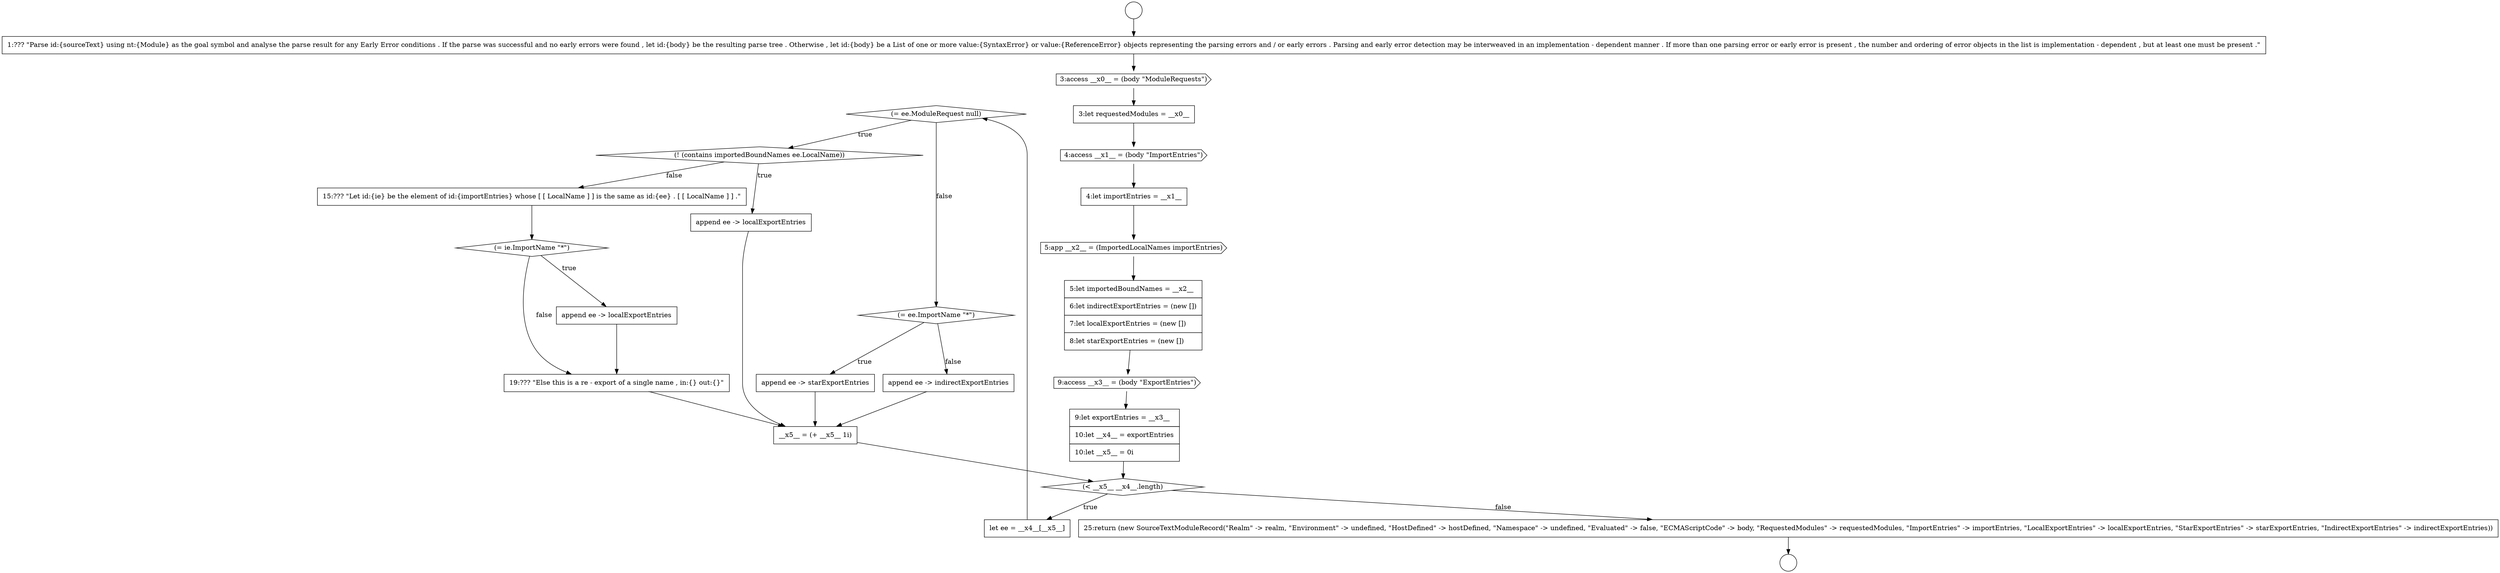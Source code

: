 digraph {
  node9929 [shape=diamond, label=<<font color="black">(= ee.ModuleRequest null)</font>> color="black" fillcolor="white" style=filled]
  node9933 [shape=diamond, label=<<font color="black">(= ie.ImportName &quot;*&quot;)</font>> color="black" fillcolor="white" style=filled]
  node9938 [shape=none, margin=0, label=<<font color="black">
    <table border="0" cellborder="1" cellspacing="0" cellpadding="10">
      <tr><td align="left">append ee -&gt; indirectExportEntries</td></tr>
    </table>
  </font>> color="black" fillcolor="white" style=filled]
  node9917 [shape=circle label=" " color="black" fillcolor="white" style=filled]
  node9936 [shape=diamond, label=<<font color="black">(= ee.ImportName &quot;*&quot;)</font>> color="black" fillcolor="white" style=filled]
  node9932 [shape=none, margin=0, label=<<font color="black">
    <table border="0" cellborder="1" cellspacing="0" cellpadding="10">
      <tr><td align="left">15:??? &quot;Let id:{ie} be the element of id:{importEntries} whose [ [ LocalName ] ] is the same as id:{ee} . [ [ LocalName ] ] .&quot;</td></tr>
    </table>
  </font>> color="black" fillcolor="white" style=filled]
  node9925 [shape=cds, label=<<font color="black">9:access __x3__ = (body &quot;ExportEntries&quot;)</font>> color="black" fillcolor="white" style=filled]
  node9939 [shape=none, margin=0, label=<<font color="black">
    <table border="0" cellborder="1" cellspacing="0" cellpadding="10">
      <tr><td align="left">__x5__ = (+ __x5__ 1i)</td></tr>
    </table>
  </font>> color="black" fillcolor="white" style=filled]
  node9935 [shape=none, margin=0, label=<<font color="black">
    <table border="0" cellborder="1" cellspacing="0" cellpadding="10">
      <tr><td align="left">19:??? &quot;Else this is a re - export of a single name , in:{} out:{}&quot;</td></tr>
    </table>
  </font>> color="black" fillcolor="white" style=filled]
  node9920 [shape=none, margin=0, label=<<font color="black">
    <table border="0" cellborder="1" cellspacing="0" cellpadding="10">
      <tr><td align="left">3:let requestedModules = __x0__</td></tr>
    </table>
  </font>> color="black" fillcolor="white" style=filled]
  node9931 [shape=none, margin=0, label=<<font color="black">
    <table border="0" cellborder="1" cellspacing="0" cellpadding="10">
      <tr><td align="left">append ee -&gt; localExportEntries</td></tr>
    </table>
  </font>> color="black" fillcolor="white" style=filled]
  node9926 [shape=none, margin=0, label=<<font color="black">
    <table border="0" cellborder="1" cellspacing="0" cellpadding="10">
      <tr><td align="left">9:let exportEntries = __x3__</td></tr>
      <tr><td align="left">10:let __x4__ = exportEntries</td></tr>
      <tr><td align="left">10:let __x5__ = 0i</td></tr>
    </table>
  </font>> color="black" fillcolor="white" style=filled]
  node9930 [shape=diamond, label=<<font color="black">(! (contains importedBoundNames ee.LocalName))</font>> color="black" fillcolor="white" style=filled]
  node9919 [shape=cds, label=<<font color="black">3:access __x0__ = (body &quot;ModuleRequests&quot;)</font>> color="black" fillcolor="white" style=filled]
  node9927 [shape=diamond, label=<<font color="black">(&lt; __x5__ __x4__.length)</font>> color="black" fillcolor="white" style=filled]
  node9924 [shape=none, margin=0, label=<<font color="black">
    <table border="0" cellborder="1" cellspacing="0" cellpadding="10">
      <tr><td align="left">5:let importedBoundNames = __x2__</td></tr>
      <tr><td align="left">6:let indirectExportEntries = (new [])</td></tr>
      <tr><td align="left">7:let localExportEntries = (new [])</td></tr>
      <tr><td align="left">8:let starExportEntries = (new [])</td></tr>
    </table>
  </font>> color="black" fillcolor="white" style=filled]
  node9918 [shape=none, margin=0, label=<<font color="black">
    <table border="0" cellborder="1" cellspacing="0" cellpadding="10">
      <tr><td align="left">1:??? &quot;Parse id:{sourceText} using nt:{Module} as the goal symbol and analyse the parse result for any Early Error conditions . If the parse was successful and no early errors were found , let id:{body} be the resulting parse tree . Otherwise , let id:{body} be a List of one or more value:{SyntaxError} or value:{ReferenceError} objects representing the parsing errors and / or early errors . Parsing and early error detection may be interweaved in an implementation - dependent manner . If more than one parsing error or early error is present , the number and ordering of error objects in the list is implementation - dependent , but at least one must be present .&quot;</td></tr>
    </table>
  </font>> color="black" fillcolor="white" style=filled]
  node9928 [shape=none, margin=0, label=<<font color="black">
    <table border="0" cellborder="1" cellspacing="0" cellpadding="10">
      <tr><td align="left">let ee = __x4__[__x5__]</td></tr>
    </table>
  </font>> color="black" fillcolor="white" style=filled]
  node9923 [shape=cds, label=<<font color="black">5:app __x2__ = (ImportedLocalNames importEntries)</font>> color="black" fillcolor="white" style=filled]
  node9916 [shape=circle label=" " color="black" fillcolor="white" style=filled]
  node9921 [shape=cds, label=<<font color="black">4:access __x1__ = (body &quot;ImportEntries&quot;)</font>> color="black" fillcolor="white" style=filled]
  node9934 [shape=none, margin=0, label=<<font color="black">
    <table border="0" cellborder="1" cellspacing="0" cellpadding="10">
      <tr><td align="left">append ee -&gt; localExportEntries</td></tr>
    </table>
  </font>> color="black" fillcolor="white" style=filled]
  node9940 [shape=none, margin=0, label=<<font color="black">
    <table border="0" cellborder="1" cellspacing="0" cellpadding="10">
      <tr><td align="left">25:return (new SourceTextModuleRecord(&quot;Realm&quot; -&gt; realm, &quot;Environment&quot; -&gt; undefined, &quot;HostDefined&quot; -&gt; hostDefined, &quot;Namespace&quot; -&gt; undefined, &quot;Evaluated&quot; -&gt; false, &quot;ECMAScriptCode&quot; -&gt; body, &quot;RequestedModules&quot; -&gt; requestedModules, &quot;ImportEntries&quot; -&gt; importEntries, &quot;LocalExportEntries&quot; -&gt; localExportEntries, &quot;StarExportEntries&quot; -&gt; starExportEntries, &quot;IndirectExportEntries&quot; -&gt; indirectExportEntries))</td></tr>
    </table>
  </font>> color="black" fillcolor="white" style=filled]
  node9922 [shape=none, margin=0, label=<<font color="black">
    <table border="0" cellborder="1" cellspacing="0" cellpadding="10">
      <tr><td align="left">4:let importEntries = __x1__</td></tr>
    </table>
  </font>> color="black" fillcolor="white" style=filled]
  node9937 [shape=none, margin=0, label=<<font color="black">
    <table border="0" cellborder="1" cellspacing="0" cellpadding="10">
      <tr><td align="left">append ee -&gt; starExportEntries</td></tr>
    </table>
  </font>> color="black" fillcolor="white" style=filled]
  node9916 -> node9918 [ color="black"]
  node9939 -> node9927 [ color="black"]
  node9919 -> node9920 [ color="black"]
  node9918 -> node9919 [ color="black"]
  node9933 -> node9934 [label=<<font color="black">true</font>> color="black"]
  node9933 -> node9935 [label=<<font color="black">false</font>> color="black"]
  node9923 -> node9924 [ color="black"]
  node9927 -> node9928 [label=<<font color="black">true</font>> color="black"]
  node9927 -> node9940 [label=<<font color="black">false</font>> color="black"]
  node9936 -> node9937 [label=<<font color="black">true</font>> color="black"]
  node9936 -> node9938 [label=<<font color="black">false</font>> color="black"]
  node9932 -> node9933 [ color="black"]
  node9937 -> node9939 [ color="black"]
  node9931 -> node9939 [ color="black"]
  node9920 -> node9921 [ color="black"]
  node9938 -> node9939 [ color="black"]
  node9934 -> node9935 [ color="black"]
  node9935 -> node9939 [ color="black"]
  node9921 -> node9922 [ color="black"]
  node9930 -> node9931 [label=<<font color="black">true</font>> color="black"]
  node9930 -> node9932 [label=<<font color="black">false</font>> color="black"]
  node9922 -> node9923 [ color="black"]
  node9928 -> node9929 [ color="black"]
  node9940 -> node9917 [ color="black"]
  node9925 -> node9926 [ color="black"]
  node9929 -> node9930 [label=<<font color="black">true</font>> color="black"]
  node9929 -> node9936 [label=<<font color="black">false</font>> color="black"]
  node9926 -> node9927 [ color="black"]
  node9924 -> node9925 [ color="black"]
}
